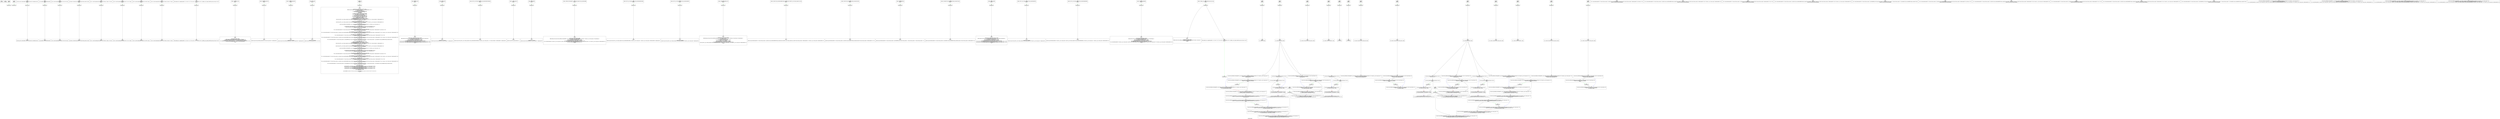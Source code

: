 digraph "constraint_graph" {
	label="constraint_graph";

	Node0x27abeb0 [shape=record,label="{0\n\<global\>\ni8* null\n\n}"];
	Node0x27ab8b0 [shape=record,label="{1\n\<global\>\ni8* undef\n\n}"];
	Node0x279d2f0 [shape=record,label="{2\n\<global\>\nOffset:0\n\n}"];
	Node0x279d2f0 -> Node0x27b4c00[color=green];
	Node0x27b4c00 [shape=record,label="{3\nanonymous ptr\n}"];
	Node0x27b4ee0 [shape=record,label="{4\n\<global\>\nOffset:0\n\n}"];
	Node0x27b4ee0 -> Node0x27ac820[color=green];
	Node0x27ac820 [shape=record,label="{5\nanonymous ptr\n}"];
	Node0x27b6060 [shape=record,label="{6\n\<global\>\n@_ZStL8__ioinit = internal global %\"class.std::ios_base::Init\" zeroinitializer, align 1\nOffset:0\n\n}"];
	Node0x27b6060 -> Node0x27b7580[color=green];
	Node0x27b7580 [shape=record,label="{7\nanonymous ptr\n}"];
	Node0x27b7580 -> Node0x27b0450;
	Node0x27b0450 [shape=record,label="{8\n\<global\>\n@_ZStL8__ioinit = internal global %\"class.std::ios_base::Init\" zeroinitializer, align 1\n\n}"];
	Node0x27b0610 [shape=record,label="{9\n\<global\>\n@__dso_handle = external hidden global i8\nOffset:0\n\n}"];
	Node0x27b0610 -> Node0x279c8c0[color=green];
	Node0x279c8c0 [shape=record,label="{10\nanonymous ptr\n}"];
	Node0x279c8c0 -> Node0x27bcd30;
	Node0x27bcd30 [shape=record,label="{11\n\<global\>\n@__dso_handle = external hidden global i8\n\n}"];
	Node0x27be320 [shape=record,label="{12\n\<global\>\n@.str = private unnamed_addr constant [2 x i8] c\"A\\00\", align 1\nOffset:0\n\n}"];
	Node0x27be320 -> Node0x27be4d0[color=green];
	Node0x27be4d0 [shape=record,label="{13\nanonymous ptr\n}"];
	Node0x27be4d0 -> Node0x27beab0;
	Node0x27beab0 [shape=record,label="{14\n\<global\>\n@.str = private unnamed_addr constant [2 x i8] c\"A\\00\", align 1\n\n}"];
	Node0x27bf090 [shape=record,label="{15\n\<global\>\n@_ZSt4cout = external dso_local global %\"class.std::basic_ostream\", align 8\nOffset:0\n\n}"];
	Node0x27bf090 -> Node0x27bf240[color=green];
	Node0x27bf240 [shape=record,label="{16\nanonymous ptr\n}"];
	Node0x27bf240 -> Node0x27c04a0;
	Node0x27c04a0 [shape=record,label="{17\n\<global\>\n@_ZSt4cout = external dso_local global %\"class.std::basic_ostream\", align 8\n\n}"];
	Node0x27c0a80 [shape=record,label="{18\n\<global\>\n@.str.1 = private unnamed_addr constant [18 x i8] c\"Person 1: Name = \\00\", align 1\nOffset:0\n\n}"];
	Node0x27c0a80 -> Node0x27c0c30[color=green];
	Node0x27c0c30 [shape=record,label="{19\nanonymous ptr\n}"];
	Node0x27c0c30 -> Node0x27c1210;
	Node0x27c1210 [shape=record,label="{20\n\<global\>\n@.str.1 = private unnamed_addr constant [18 x i8] c\"Person 1: Name = \\00\", align 1\n\n}"];
	Node0x27c17f0 [shape=record,label="{21\n\<global\>\n@.str.2 = private unnamed_addr constant [8 x i8] c\", ID = \\00\", align 1\nOffset:0\n\n}"];
	Node0x27c17f0 -> Node0x27c19a0[color=green];
	Node0x27c19a0 [shape=record,label="{22\nanonymous ptr\n}"];
	Node0x27c19a0 -> Node0x27c1f80;
	Node0x27c1f80 [shape=record,label="{23\n\<global\>\n@.str.2 = private unnamed_addr constant [8 x i8] c\", ID = \\00\", align 1\n\n}"];
	Node0x27c2560 [shape=record,label="{24\n\<global\>\n@.str.3 = private unnamed_addr constant [2 x i8] c\"B\\00\", align 1\nOffset:0\n\n}"];
	Node0x27c2560 -> Node0x27c2710[color=green];
	Node0x27c2710 [shape=record,label="{25\nanonymous ptr\n}"];
	Node0x27c2710 -> Node0x27c2cf0;
	Node0x27c2cf0 [shape=record,label="{26\n\<global\>\n@.str.3 = private unnamed_addr constant [2 x i8] c\"B\\00\", align 1\n\n}"];
	Node0x27c32d0 [shape=record,label="{27\n\<global\>\n@.str.4 = private unnamed_addr constant [18 x i8] c\"Person 2: Name = \\00\", align 1\nOffset:0\n\n}"];
	Node0x27c32d0 -> Node0x27c3480[color=green];
	Node0x27c3480 [shape=record,label="{28\nanonymous ptr\n}"];
	Node0x27c3480 -> Node0x27c3a60;
	Node0x27c3a60 [shape=record,label="{29\n\<global\>\n@.str.4 = private unnamed_addr constant [18 x i8] c\"Person 2: Name = \\00\", align 1\n\n}"];
	Node0x27c4040 [shape=record,label="{30\n\<global\>\n@llvm.global_ctors = appending global [1 x \{ i32, void ()*, i8* \}] [\{ i32, void ()*, i8* \} \{ i32 65535, void ()* @_GLOBAL__sub_I_zipper_directflow_person_struct.cpp, i8* null \}]\nOffset:0\n\n}"];
	Node0x27c4040 -> Node0x27c41f0[color=green];
	Node0x27c41f0 [shape=record,label="{31\nanonymous ptr\n}"];
	Node0x27c41f0 -> Node0x27c4a70;
	Node0x27c4a70 [shape=record,label="{32\n\<global\>\n@llvm.global_ctors = appending global [1 x \{ i32, void ()*, i8* \}] [\{ i32, void ()*, i8* \} \{ i32 65535, void ()* @_GLOBAL__sub_I_zipper_directflow_person_struct.cpp, i8* null \}]\n\n}"];
	Node0x27ab1d0 [shape=record,label="{33\n\<global\>__cxx_global_var_init\nOffset:0\n\n}"];
	Node0x27ab1d0 -> Node0x27ab380[color=green];
	Node0x27ab380 [shape=record,label="{34\nanonymous ptr\n}"];
	Node0x27ab380 -> Node0x27ac600;
	Node0x27ac600 [shape=record,label="{35\n\<global\>\n\n; Function Attrs: noinline uwtable\ndefine internal void @__cxx_global_var_init() #0 section \".text.startup\" \{\n  call void @_ZNSt8ios_base4InitC1Ev(%\"class.std::ios_base::Init\"* @_ZStL8__ioinit)\n  %1 = bitcast void (%\"class.std::ios_base::Init\"*)* @_ZNSt8ios_base4InitD1Ev to void (i8*)*\n  %2 = getelementptr inbounds %\"class.std::ios_base::Init\", %\"class.std::ios_base::Init\"* @_ZStL8__ioinit, i32 0, i32 0\n  %3 = call i32 @__cxa_atexit(void (i8*)* %1, i8* %2, i8* @__dso_handle) #3\n  ret void\n\}\n\n\n}"];
	Node0x27c7960 [shape=record,label="{36\n\<global\>_ZNSt8ios_base4InitC1Ev\nOffset:0\n\n}"];
	Node0x27c7960 -> Node0x27c7b10[color=green];
	Node0x27c7b10 [shape=record,label="{37\nanonymous ptr\n}"];
	Node0x27c7b10 -> Node0x27c80f0;
	Node0x27c80f0 [shape=record,label="{38\n\<global\>\n\ndeclare dso_local void @_ZNSt8ios_base4InitC1Ev(%\"class.std::ios_base::Init\"*) unnamed_addr #1\n\n\n}"];
	Node0x27c86d0 [shape=record,label="{39\n\<global\>_ZNSt8ios_base4InitD1Ev\nOffset:0\n\n}"];
	Node0x27c86d0 -> Node0x27c8880[color=green];
	Node0x27c8880 [shape=record,label="{40\nanonymous ptr\n}"];
	Node0x27c8880 -> Node0x27c8e60;
	Node0x27c8e60 [shape=record,label="{41\n\<global\>\n\n; Function Attrs: nounwind\ndeclare dso_local void @_ZNSt8ios_base4InitD1Ev(%\"class.std::ios_base::Init\"*) unnamed_addr #2\n\n\n}"];
	Node0x27c9440 [shape=record,label="{42\n\<global\>__cxa_atexit\nOffset:0\n\n}"];
	Node0x27c9440 -> Node0x27c95f0[color=green];
	Node0x27c95f0 [shape=record,label="{43\nanonymous ptr\n}"];
	Node0x27c95f0 -> Node0x27c9bd0;
	Node0x27c9bd0 [shape=record,label="{44\n\<global\>\n\n; Function Attrs: nounwind\ndeclare dso_local i32 @__cxa_atexit(void (i8*)*, i8*, i8*) #3\n\n\n}"];
	Node0x27ca1b0 [shape=record,label="{45\n\<global\>main\nOffset:0\n\n}"];
	Node0x27ca1b0 -> Node0x27ca360[color=green];
	Node0x27ca360 [shape=record,label="{46\nanonymous ptr\n}"];
	Node0x27ca360 -> Node0x27ca940;
	Node0x27ca940 [shape=record,label="{47\n\<global\>\n\n; Function Attrs: noinline norecurse optnone uwtable\ndefine dso_local i32 @main() #4 personality i8* bitcast (i32 (...)* @__gxx_personality_v0 to i8*) \{\n  %1 = alloca i32, align 4\n  %2 = alloca %struct.Person, align 8\n  %3 = alloca %\"class.std::__cxx11::basic_string\", align 8\n  %4 = alloca %\"class.std::allocator\", align 1\n  %5 = alloca i8*\n  %6 = alloca i32\n  %7 = alloca %\"class.std::__cxx11::basic_string\", align 8\n  %8 = alloca %\"class.std::__cxx11::basic_string\", align 8\n  %9 = alloca %struct.Person, align 8\n  %10 = alloca %\"class.std::__cxx11::basic_string\", align 8\n  %11 = alloca %\"class.std::allocator\", align 1\n  %12 = alloca %\"class.std::__cxx11::basic_string\", align 8\n  %13 = alloca %\"class.std::__cxx11::basic_string\", align 8\n  store i32 0, i32* %1, align 4\n  call void @_ZN6PersonC2Ev(%struct.Person* %2) #3\n  call void @_ZNSaIcEC1Ev(%\"class.std::allocator\"* %4) #3\n  %14 = getelementptr inbounds [2 x i8], [2 x i8]* @.str, i64 0, i64 0\n  invoke void @_ZNSt7__cxx1112basic_stringIcSt11char_traitsIcESaIcEEC1EPKcRKS3_(%\"class.std::__cxx11::basic_string\"* %3, i8* %14, %\"class.std::allocator\"* dereferenceable(1) %4)\n          to label %15 unwind label %aser.unreachable\n\n15:                                               ; preds = %0\n  call void @_ZNSaIcED1Ev(%\"class.std::allocator\"* %4) #3\n  invoke void @_ZNSt7__cxx1112basic_stringIcSt11char_traitsIcESaIcEEC1ERKS4_(%\"class.std::__cxx11::basic_string\"* %7, %\"class.std::__cxx11::basic_string\"* dereferenceable(32) %3)\n          to label %16 unwind label %aser.unreachable\n\n16:                                               ; preds = %15\n  invoke void @_ZN6Person7setNameENSt7__cxx1112basic_stringIcSt11char_traitsIcESaIcEEE(%struct.Person* %2, %\"class.std::__cxx11::basic_string\"* %7)\n          to label %17 unwind label %aser.unreachable\n\n17:                                               ; preds = %16\n  call void @_ZNSt7__cxx1112basic_stringIcSt11char_traitsIcESaIcEED1Ev(%\"class.std::__cxx11::basic_string\"* %7) #3\n  invoke void @_ZN6Person5getIDB5cxx11Ev(%\"class.std::__cxx11::basic_string\"* sret %8, %struct.Person* %2)\n          to label %18 unwind label %aser.unreachable\n\n18:                                               ; preds = %17\n  %19 = getelementptr inbounds [18 x i8], [18 x i8]* @.str.1, i64 0, i64 0\n  %20 = invoke dereferenceable(272) %\"class.std::basic_ostream\"* @_ZStlsISt11char_traitsIcEERSt13basic_ostreamIcT_ES5_PKc(%\"class.std::basic_ostream\"* dereferenceable(272) @_ZSt4cout, i8* %19)\n          to label %21 unwind label %aser.unreachable\n\n21:                                               ; preds = %18\n  %22 = getelementptr inbounds %struct.Person, %struct.Person* %2, i32 0, i32 0\n  %23 = invoke dereferenceable(272) %\"class.std::basic_ostream\"* @_ZStlsIcSt11char_traitsIcESaIcEERSt13basic_ostreamIT_T0_ES7_RKNSt7__cxx1112basic_stringIS4_S5_T1_EE(%\"class.std::basic_ostream\"* dereferenceable(272) %20, %\"class.std::__cxx11::basic_string\"* dereferenceable(32) %22)\n          to label %24 unwind label %aser.unreachable\n\n24:                                               ; preds = %21\n  %25 = getelementptr inbounds [8 x i8], [8 x i8]* @.str.2, i64 0, i64 0\n  %26 = invoke dereferenceable(272) %\"class.std::basic_ostream\"* @_ZStlsISt11char_traitsIcEERSt13basic_ostreamIcT_ES5_PKc(%\"class.std::basic_ostream\"* dereferenceable(272) %23, i8* %25)\n          to label %27 unwind label %aser.unreachable\n\n27:                                               ; preds = %24\n  %28 = invoke dereferenceable(272) %\"class.std::basic_ostream\"* @_ZStlsIcSt11char_traitsIcESaIcEERSt13basic_ostreamIT_T0_ES7_RKNSt7__cxx1112basic_stringIS4_S5_T1_EE(%\"class.std::basic_ostream\"* dereferenceable(272) %26, %\"class.std::__cxx11::basic_string\"* dereferenceable(32) %8)\n          to label %29 unwind label %aser.unreachable\n\n29:                                               ; preds = %27\n  %30 = invoke dereferenceable(272) %\"class.std::basic_ostream\"* @_ZNSolsEPFRSoS_E(%\"class.std::basic_ostream\"* %28, %\"class.std::basic_ostream\"* (%\"class.std::basic_ostream\"*)* @_ZSt4endlIcSt11char_traitsIcEERSt13basic_ostreamIT_T0_ES6_)\n          to label %31 unwind label %aser.unreachable\n\n31:                                               ; preds = %29\n  call void @_ZN6PersonC2Ev(%struct.Person* %9) #3\n  call void @_ZNSaIcEC1Ev(%\"class.std::allocator\"* %11) #3\n  %32 = getelementptr inbounds [2 x i8], [2 x i8]* @.str.3, i64 0, i64 0\n  invoke void @_ZNSt7__cxx1112basic_stringIcSt11char_traitsIcESaIcEEC1EPKcRKS3_(%\"class.std::__cxx11::basic_string\"* %10, i8* %32, %\"class.std::allocator\"* dereferenceable(1) %11)\n          to label %33 unwind label %aser.unreachable\n\n33:                                               ; preds = %31\n  call void @_ZNSaIcED1Ev(%\"class.std::allocator\"* %11) #3\n  invoke void @_ZNSt7__cxx1112basic_stringIcSt11char_traitsIcESaIcEEC1ERKS4_(%\"class.std::__cxx11::basic_string\"* %12, %\"class.std::__cxx11::basic_string\"* dereferenceable(32) %10)\n          to label %34 unwind label %aser.unreachable\n\n34:                                               ; preds = %33\n  invoke void @_ZN6Person7setNameENSt7__cxx1112basic_stringIcSt11char_traitsIcESaIcEEE(%struct.Person* %9, %\"class.std::__cxx11::basic_string\"* %12)\n          to label %35 unwind label %aser.unreachable\n\n35:                                               ; preds = %34\n  call void @_ZNSt7__cxx1112basic_stringIcSt11char_traitsIcESaIcEED1Ev(%\"class.std::__cxx11::basic_string\"* %12) #3\n  invoke void @_ZN6Person5getIDB5cxx11Ev(%\"class.std::__cxx11::basic_string\"* sret %13, %struct.Person* %9)\n          to label %36 unwind label %aser.unreachable\n\n36:                                               ; preds = %35\n  %37 = getelementptr inbounds [18 x i8], [18 x i8]* @.str.4, i64 0, i64 0\n  %38 = invoke dereferenceable(272) %\"class.std::basic_ostream\"* @_ZStlsISt11char_traitsIcEERSt13basic_ostreamIcT_ES5_PKc(%\"class.std::basic_ostream\"* dereferenceable(272) @_ZSt4cout, i8* %37)\n          to label %39 unwind label %aser.unreachable\n\n39:                                               ; preds = %36\n  %40 = getelementptr inbounds %struct.Person, %struct.Person* %9, i32 0, i32 0\n  %41 = invoke dereferenceable(272) %\"class.std::basic_ostream\"* @_ZStlsIcSt11char_traitsIcESaIcEERSt13basic_ostreamIT_T0_ES7_RKNSt7__cxx1112basic_stringIS4_S5_T1_EE(%\"class.std::basic_ostream\"* dereferenceable(272) %38, %\"class.std::__cxx11::basic_string\"* dereferenceable(32) %40)\n          to label %42 unwind label %aser.unreachable\n\n42:                                               ; preds = %39\n  %43 = getelementptr inbounds [8 x i8], [8 x i8]* @.str.2, i64 0, i64 0\n  %44 = invoke dereferenceable(272) %\"class.std::basic_ostream\"* @_ZStlsISt11char_traitsIcEERSt13basic_ostreamIcT_ES5_PKc(%\"class.std::basic_ostream\"* dereferenceable(272) %41, i8* %43)\n          to label %45 unwind label %aser.unreachable\n\n45:                                               ; preds = %42\n  %46 = invoke dereferenceable(272) %\"class.std::basic_ostream\"* @_ZStlsIcSt11char_traitsIcESaIcEERSt13basic_ostreamIT_T0_ES7_RKNSt7__cxx1112basic_stringIS4_S5_T1_EE(%\"class.std::basic_ostream\"* dereferenceable(272) %44, %\"class.std::__cxx11::basic_string\"* dereferenceable(32) %13)\n          to label %47 unwind label %aser.unreachable\n\n47:                                               ; preds = %45\n  %48 = invoke dereferenceable(272) %\"class.std::basic_ostream\"* @_ZNSolsEPFRSoS_E(%\"class.std::basic_ostream\"* %46, %\"class.std::basic_ostream\"* (%\"class.std::basic_ostream\"*)* @_ZSt4endlIcSt11char_traitsIcEERSt13basic_ostreamIT_T0_ES6_)\n          to label %49 unwind label %aser.unreachable\n\n49:                                               ; preds = %47\n  store i32 0, i32* %1, align 4\n  call void @_ZNSt7__cxx1112basic_stringIcSt11char_traitsIcESaIcEED1Ev(%\"class.std::__cxx11::basic_string\"* %13) #3\n  call void @_ZNSt7__cxx1112basic_stringIcSt11char_traitsIcESaIcEED1Ev(%\"class.std::__cxx11::basic_string\"* %10) #3\n  call void @_ZN6PersonD2Ev(%struct.Person* %9) #3\n  call void @_ZNSt7__cxx1112basic_stringIcSt11char_traitsIcESaIcEED1Ev(%\"class.std::__cxx11::basic_string\"* %8) #3\n  call void @_ZNSt7__cxx1112basic_stringIcSt11char_traitsIcESaIcEED1Ev(%\"class.std::__cxx11::basic_string\"* %3) #3\n  call void @_ZN6PersonD2Ev(%struct.Person* %2) #3\n  %50 = load i32, i32* %1, align 4\n  ret i32 %50\n\naser.unreachable:                                 ; preds = %47, %45, %42, %39, %36, %35, %34, %33, %31, %29, %27, %24, %21, %18, %17, %16, %15, %0\n  unreachable\n\}\n\n\n}"];
	Node0x27caf20 [shape=record,label="{48\n\<global\>_ZN6PersonC2Ev\nOffset:0\n\n}"];
	Node0x27caf20 -> Node0x27cb0d0[color=green];
	Node0x27cb0d0 [shape=record,label="{49\nanonymous ptr\n}"];
	Node0x27cb0d0 -> Node0x27cb6b0;
	Node0x27cb6b0 [shape=record,label="{50\n\<global\>\n\n; Function Attrs: noinline nounwind optnone uwtable\ndefine linkonce_odr dso_local void @_ZN6PersonC2Ev(%struct.Person*) unnamed_addr #5 comdat align 2 \{\n  %2 = alloca %struct.Person*, align 8\n  store %struct.Person* %0, %struct.Person** %2, align 8\n  %3 = load %struct.Person*, %struct.Person** %2, align 8\n  %4 = getelementptr inbounds %struct.Person, %struct.Person* %3, i32 0, i32 0\n  call void @_ZNSt7__cxx1112basic_stringIcSt11char_traitsIcESaIcEEC1Ev(%\"class.std::__cxx11::basic_string\"* %4) #3\n  %5 = getelementptr inbounds %struct.Person, %struct.Person* %3, i32 0, i32 1\n  call void @_ZNSt7__cxx1112basic_stringIcSt11char_traitsIcESaIcEEC1Ev(%\"class.std::__cxx11::basic_string\"* %5) #3\n  ret void\n\}\n\n\n}"];
	Node0x27cbc90 [shape=record,label="{51\n\<global\>_ZNSaIcEC1Ev\nOffset:0\n\n}"];
	Node0x27cbc90 -> Node0x27cbe40[color=green];
	Node0x27cbe40 [shape=record,label="{52\nanonymous ptr\n}"];
	Node0x27cbe40 -> Node0x27cc420;
	Node0x27cc420 [shape=record,label="{53\n\<global\>\n\n; Function Attrs: nounwind\ndeclare dso_local void @_ZNSaIcEC1Ev(%\"class.std::allocator\"*) unnamed_addr #2\n\n\n}"];
	Node0x27cca00 [shape=record,label="{54\n\<global\>_ZNSt7__cxx1112basic_stringIcSt11char_traitsIcESaIcEEC1EPKcRKS3_\nOffset:0\n\n}"];
	Node0x27cca00 -> Node0x27ccbb0[color=green];
	Node0x27ccbb0 [shape=record,label="{55\nanonymous ptr\n}"];
	Node0x27ccbb0 -> Node0x27cd430;
	Node0x27cd430 [shape=record,label="{56\n\<global\>\n\ndeclare dso_local void @_ZNSt7__cxx1112basic_stringIcSt11char_traitsIcESaIcEEC1EPKcRKS3_(%\"class.std::__cxx11::basic_string\"*, i8*, %\"class.std::allocator\"* dereferenceable(1)) unnamed_addr #1\n\n\n}"];
	Node0x27cda10 [shape=record,label="{57\n\<global\>__gxx_personality_v0\nOffset:0\n\n}"];
	Node0x27cda10 -> Node0x27cdbc0[color=green];
	Node0x27cdbc0 [shape=record,label="{58\nanonymous ptr\n}"];
	Node0x27cdbc0 -> Node0x27ce440;
	Node0x27ce440 [shape=record,label="{59\n\<global\>\n\ndeclare dso_local i32 @__gxx_personality_v0(...)\n\n\n}"];
	Node0x27cea20 [shape=record,label="{60\n\<global\>_ZNSaIcED1Ev\nOffset:0\n\n}"];
	Node0x27cea20 -> Node0x27cebd0[color=green];
	Node0x27cebd0 [shape=record,label="{61\nanonymous ptr\n}"];
	Node0x27cebd0 -> Node0x27cf450;
	Node0x27cf450 [shape=record,label="{62\n\<global\>\n\n; Function Attrs: nounwind\ndeclare dso_local void @_ZNSaIcED1Ev(%\"class.std::allocator\"*) unnamed_addr #2\n\n\n}"];
	Node0x27cfa30 [shape=record,label="{63\n\<global\>_ZN6Person7setNameENSt7__cxx1112basic_stringIcSt11char_traitsIcESaIcEEE\nOffset:0\n\n}"];
	Node0x27cfa30 -> Node0x27cfbe0[color=green];
	Node0x27cfbe0 [shape=record,label="{64\nanonymous ptr\n}"];
	Node0x27cfbe0 -> Node0x27ac0f0;
	Node0x27ac0f0 [shape=record,label="{65\n\<global\>\n\n; Function Attrs: noinline optnone uwtable\ndefine linkonce_odr dso_local void @_ZN6Person7setNameENSt7__cxx1112basic_stringIcSt11char_traitsIcESaIcEEE(%struct.Person*, %\"class.std::__cxx11::basic_string\"*) #6 comdat align 2 \{\n  %3 = alloca %struct.Person*, align 8\n  store %struct.Person* %0, %struct.Person** %3, align 8\n  %4 = load %struct.Person*, %struct.Person** %3, align 8\n  %5 = getelementptr inbounds %struct.Person, %struct.Person* %4, i32 0, i32 0\n  %6 = call dereferenceable(32) %\"class.std::__cxx11::basic_string\"* @_ZNSt7__cxx1112basic_stringIcSt11char_traitsIcESaIcEEaSERKS4_(%\"class.std::__cxx11::basic_string\"* %5, %\"class.std::__cxx11::basic_string\"* dereferenceable(32) %1)\n  call void @_ZN6Person8updateIDEv(%struct.Person* %4)\n  ret void\n\}\n\n\n}"];
	Node0x27ce1a0 [shape=record,label="{66\n\<global\>_ZNSt7__cxx1112basic_stringIcSt11char_traitsIcESaIcEEC1ERKS4_\nOffset:0\n\n}"];
	Node0x27ce1a0 -> Node0x27cf1b0[color=green];
	Node0x27cf1b0 [shape=record,label="{67\nanonymous ptr\n}"];
	Node0x27cf1b0 -> Node0x27c5290;
	Node0x27c5290 [shape=record,label="{68\n\<global\>\n\ndeclare dso_local void @_ZNSt7__cxx1112basic_stringIcSt11char_traitsIcESaIcEEC1ERKS4_(%\"class.std::__cxx11::basic_string\"*, %\"class.std::__cxx11::basic_string\"* dereferenceable(32)) unnamed_addr #1\n\n\n}"];
	Node0x27bfc30 [shape=record,label="{69\n\<global\>_ZNSt7__cxx1112basic_stringIcSt11char_traitsIcESaIcEED1Ev\nOffset:0\n\n}"];
	Node0x27bfc30 -> Node0x27bfde0[color=green];
	Node0x27bfde0 [shape=record,label="{70\nanonymous ptr\n}"];
	Node0x27bfde0 -> Node0x27c6af0;
	Node0x27c6af0 [shape=record,label="{71\n\<global\>\n\n; Function Attrs: nounwind\ndeclare dso_local void @_ZNSt7__cxx1112basic_stringIcSt11char_traitsIcESaIcEED1Ev(%\"class.std::__cxx11::basic_string\"*) unnamed_addr #2\n\n\n}"];
	Node0x27c70d0 [shape=record,label="{72\n\<global\>_ZN6Person5getIDB5cxx11Ev\nOffset:0\n\n}"];
	Node0x27c70d0 -> Node0x27c5450[color=green];
	Node0x27c5450 [shape=record,label="{73\nanonymous ptr\n}"];
	Node0x27c5450 -> Node0x27d48f0;
	Node0x27d48f0 [shape=record,label="{74\n\<global\>\n\n; Function Attrs: noinline optnone uwtable\ndefine linkonce_odr dso_local void @_ZN6Person5getIDB5cxx11Ev(%\"class.std::__cxx11::basic_string\"* noalias sret, %struct.Person*) #6 comdat align 2 \{\n  %3 = alloca i8*, align 8\n  %4 = alloca %struct.Person*, align 8\n  %5 = bitcast %\"class.std::__cxx11::basic_string\"* %0 to i8*\n  store i8* %5, i8** %3, align 8\n  store %struct.Person* %1, %struct.Person** %4, align 8\n  %6 = load %struct.Person*, %struct.Person** %4, align 8\n  %7 = getelementptr inbounds %struct.Person, %struct.Person* %6, i32 0, i32 1\n  call void @_ZNSt7__cxx1112basic_stringIcSt11char_traitsIcESaIcEEC1ERKS4_(%\"class.std::__cxx11::basic_string\"* %0, %\"class.std::__cxx11::basic_string\"* dereferenceable(32) %7)\n  ret void\n\}\n\n\n}"];
	Node0x27d4ed0 [shape=record,label="{75\n\<global\>_ZStlsIcSt11char_traitsIcESaIcEERSt13basic_ostreamIT_T0_ES7_RKNSt7__cxx1112basic_stringIS4_S5_T1_EE\nOffset:0\n\n}"];
	Node0x27d4ed0 -> Node0x27d5080[color=green];
	Node0x27d5080 [shape=record,label="{76\nanonymous ptr\n}"];
	Node0x27d5080 -> Node0x27d5660;
	Node0x27d5660 [shape=record,label="{77\n\<global\>\n\ndeclare dso_local dereferenceable(272) %\"class.std::basic_ostream\"* @_ZStlsIcSt11char_traitsIcESaIcEERSt13basic_ostreamIT_T0_ES7_RKNSt7__cxx1112basic_stringIS4_S5_T1_EE(%\"class.std::basic_ostream\"* dereferenceable(272), %\"class.std::__cxx11::basic_string\"* dereferenceable(32)) #1\n\n\n}"];
	Node0x27d5c40 [shape=record,label="{78\n\<global\>_ZStlsISt11char_traitsIcEERSt13basic_ostreamIcT_ES5_PKc\nOffset:0\n\n}"];
	Node0x27d5c40 -> Node0x27d5df0[color=green];
	Node0x27d5df0 [shape=record,label="{79\nanonymous ptr\n}"];
	Node0x27d5df0 -> Node0x27d63d0;
	Node0x27d63d0 [shape=record,label="{80\n\<global\>\n\ndeclare dso_local dereferenceable(272) %\"class.std::basic_ostream\"* @_ZStlsISt11char_traitsIcEERSt13basic_ostreamIcT_ES5_PKc(%\"class.std::basic_ostream\"* dereferenceable(272), i8*) #1\n\n\n}"];
	Node0x27d69b0 [shape=record,label="{81\n\<global\>_ZNSolsEPFRSoS_E\nOffset:0\n\n}"];
	Node0x27d69b0 -> Node0x27d6b60[color=green];
	Node0x27d6b60 [shape=record,label="{82\nanonymous ptr\n}"];
	Node0x27d6b60 -> Node0x27d7140;
	Node0x27d7140 [shape=record,label="{83\n\<global\>\n\ndeclare dso_local dereferenceable(272) %\"class.std::basic_ostream\"* @_ZNSolsEPFRSoS_E(%\"class.std::basic_ostream\"*, %\"class.std::basic_ostream\"* (%\"class.std::basic_ostream\"*)*) #1\n\n\n}"];
	Node0x27d7720 [shape=record,label="{84\n\<global\>_ZSt4endlIcSt11char_traitsIcEERSt13basic_ostreamIT_T0_ES6_\nOffset:0\n\n}"];
	Node0x27d7720 -> Node0x27d78d0[color=green];
	Node0x27d78d0 [shape=record,label="{85\nanonymous ptr\n}"];
	Node0x27d78d0 -> Node0x27d8150;
	Node0x27d8150 [shape=record,label="{86\n\<global\>\n\ndeclare dso_local dereferenceable(272) %\"class.std::basic_ostream\"* @_ZSt4endlIcSt11char_traitsIcEERSt13basic_ostreamIT_T0_ES6_(%\"class.std::basic_ostream\"* dereferenceable(272)) #1\n\n\n}"];
	Node0x27d8730 [shape=record,label="{87\n\<global\>_ZN6PersonD2Ev\nOffset:0\n\n}"];
	Node0x27d8730 -> Node0x27d88e0[color=green];
	Node0x27d88e0 [shape=record,label="{88\nanonymous ptr\n}"];
	Node0x27d88e0 -> Node0x27d9340;
	Node0x27d9340 [shape=record,label="{89\n\<global\>\n\n; Function Attrs: noinline nounwind optnone uwtable\ndefine linkonce_odr dso_local void @_ZN6PersonD2Ev(%struct.Person*) unnamed_addr #5 comdat align 2 \{\n  %2 = alloca %struct.Person*, align 8\n  store %struct.Person* %0, %struct.Person** %2, align 8\n  %3 = load %struct.Person*, %struct.Person** %2, align 8\n  %4 = getelementptr inbounds %struct.Person, %struct.Person* %3, i32 0, i32 1\n  call void @_ZNSt7__cxx1112basic_stringIcSt11char_traitsIcESaIcEED1Ev(%\"class.std::__cxx11::basic_string\"* %4) #3\n  %5 = getelementptr inbounds %struct.Person, %struct.Person* %3, i32 0, i32 0\n  call void @_ZNSt7__cxx1112basic_stringIcSt11char_traitsIcESaIcEED1Ev(%\"class.std::__cxx11::basic_string\"* %5) #3\n  ret void\n\}\n\n\n}"];
	Node0x27d9920 [shape=record,label="{90\n\<global\>_ZNSt7__cxx1112basic_stringIcSt11char_traitsIcESaIcEEC1Ev\nOffset:0\n\n}"];
	Node0x27d9920 -> Node0x27d9ad0[color=green];
	Node0x27d9ad0 [shape=record,label="{91\nanonymous ptr\n}"];
	Node0x27d9ad0 -> Node0x27da350;
	Node0x27da350 [shape=record,label="{92\n\<global\>\n\n; Function Attrs: nounwind\ndeclare dso_local void @_ZNSt7__cxx1112basic_stringIcSt11char_traitsIcESaIcEEC1Ev(%\"class.std::__cxx11::basic_string\"*) unnamed_addr #2\n\n\n}"];
	Node0x27da930 [shape=record,label="{93\n\<global\>_ZNSt7__cxx1112basic_stringIcSt11char_traitsIcESaIcEEaSERKS4_\nOffset:0\n\n}"];
	Node0x27da930 -> Node0x27daae0[color=green];
	Node0x27daae0 [shape=record,label="{94\nanonymous ptr\n}"];
	Node0x27daae0 -> Node0x27db360;
	Node0x27db360 [shape=record,label="{95\n\<global\>\n\ndeclare dso_local dereferenceable(32) %\"class.std::__cxx11::basic_string\"* @_ZNSt7__cxx1112basic_stringIcSt11char_traitsIcESaIcEEaSERKS4_(%\"class.std::__cxx11::basic_string\"*, %\"class.std::__cxx11::basic_string\"* dereferenceable(32)) #1\n\n\n}"];
	Node0x27db940 [shape=record,label="{96\n\<global\>_ZN6Person8updateIDEv\nOffset:0\n\n}"];
	Node0x27db940 -> Node0x27dbaf0[color=green];
	Node0x27dbaf0 [shape=record,label="{97\nanonymous ptr\n}"];
	Node0x27dbaf0 -> Node0x27dc370;
	Node0x27dc370 [shape=record,label="{98\n\<global\>\n\n; Function Attrs: noinline optnone uwtable\ndefine linkonce_odr dso_local void @_ZN6Person8updateIDEv(%struct.Person*) #6 comdat align 2 \{\n  %2 = alloca %struct.Person*, align 8\n  store %struct.Person* %0, %struct.Person** %2, align 8\n  %3 = load %struct.Person*, %struct.Person** %2, align 8\n  %4 = getelementptr inbounds %struct.Person, %struct.Person* %3, i32 0, i32 0\n  %5 = getelementptr inbounds %struct.Person, %struct.Person* %3, i32 0, i32 1\n  %6 = call dereferenceable(32) %\"class.std::__cxx11::basic_string\"* @_ZNSt7__cxx1112basic_stringIcSt11char_traitsIcESaIcEEaSERKS4_(%\"class.std::__cxx11::basic_string\"* %5, %\"class.std::__cxx11::basic_string\"* dereferenceable(32) %4)\n  ret void\n\}\n\n\n}"];
	Node0x27dc950 [shape=record,label="{99\n\<global\>_GLOBAL__sub_I_zipper_directflow_person_struct.cpp\nOffset:0\n\n}"];
	Node0x27dc950 -> Node0x27dcb00[color=green];
	Node0x27dcb00 [shape=record,label="{100\nanonymous ptr\n}"];
	Node0x27dcb00 -> Node0x27dd380;
	Node0x27dcb00 -> Node0x27dd960;
	Node0x27dd380 [shape=record,label="{101\n\<global\>\n\n; Function Attrs: noinline uwtable\ndefine internal void @_GLOBAL__sub_I_zipper_directflow_person_struct.cpp() #0 section \".text.startup\" \{\n  call void @__cxx_global_var_init()\n  ret void\n\}\n\n\n}"];
	Node0x27dd960 [shape=record,label="{102\n\<global\>\n@llvm.global_ctors = appending global [1 x \{ i32, void ()*, i8* \}] [\{ i32, void ()*, i8* \} \{ i32 65535, void ()* @_GLOBAL__sub_I_zipper_directflow_person_struct.cpp, i8* null \}]\nOffset:8\n\n}"];
	Node0x27dd960 -> Node0x27ddb10[color=green];
	Node0x27ddb10 [shape=record,label="{103\nanonymous ptr\n}"];
	Node0x27debb0 [shape=record,label="{104\n\<empty\>\nOffset:0\n\n}"];
	Node0x27debb0 -> Node0x27ded60[color=green];
	Node0x27ded60 [shape=record,label="{105\nanonymous ptr\n}"];
	Node0x27ded60 -> Node0x27df5e0;
	Node0x27df5e0 [shape=record,label="{106\n\<empty\>\n  %1 = alloca i32, align 4\n\n}"];
	Node0x27dfbc0 [shape=record,label="{107\n\<empty\>\nOffset:0\n\n}"];
	Node0x27dfbc0 -> Node0x27dfd70[color=green];
	Node0x27dfd70 [shape=record,label="{108\nanonymous ptr\n}"];
	Node0x27dfd70 -> Node0x27e05f0;
	Node0x27e05f0 [shape=record,label="{109\n\<empty\>\n  %2 = alloca %struct.Person, align 8\n\n}"];
	Node0x27e05f0 -> Node0x27f2d40;
	Node0x27e05f0 -> Node0x27f53e0;
	Node0x27e05f0 -> Node0x2805b70;
	Node0x27e05f0 -> Node0x27d3b00;
	Node0x27e0bd0 [shape=record,label="{110\n\<empty\>\nOffset:0\n\n}"];
	Node0x27e0bd0 -> Node0x27e0d80[color=green];
	Node0x27e0d80 [shape=record,label="{111\nanonymous ptr\n}"];
	Node0x27e0d80 -> Node0x27e1600;
	Node0x27e1600 [shape=record,label="{112\n\<empty\>\n  %3 = alloca %\"class.std::__cxx11::basic_string\", align 8\n\n}"];
	Node0x27e1be0 [shape=record,label="{113\n\<empty\>\nOffset:0\n\n}"];
	Node0x27e1be0 -> Node0x27e1d90[color=green];
	Node0x27e1d90 [shape=record,label="{114\nanonymous ptr\n}"];
	Node0x27e1d90 -> Node0x27e2610;
	Node0x27e2610 [shape=record,label="{115\n\<empty\>\n  %4 = alloca %\"class.std::allocator\", align 1\n\n}"];
	Node0x27e2bf0 [shape=record,label="{116\n\<empty\>\nOffset:0\n\n}"];
	Node0x27e2bf0 -> Node0x27e2da0[color=green];
	Node0x27e2da0 [shape=record,label="{117\nanonymous ptr\n}"];
	Node0x27e2da0 -> Node0x27e3620;
	Node0x27e3620 [shape=record,label="{118\n\<empty\>\n  %5 = alloca i8*\n\n}"];
	Node0x27e3c00 [shape=record,label="{119\n\<empty\>\nOffset:0\n\n}"];
	Node0x27e3c00 -> Node0x27e3db0[color=green];
	Node0x27e3db0 [shape=record,label="{120\nanonymous ptr\n}"];
	Node0x27e3db0 -> Node0x27e4630;
	Node0x27e4630 [shape=record,label="{121\n\<empty\>\n  %6 = alloca i32\n\n}"];
	Node0x27e4c10 [shape=record,label="{122\n\<empty\>\nOffset:0\n\n}"];
	Node0x27e4c10 -> Node0x27e4dc0[color=green];
	Node0x27e4dc0 [shape=record,label="{123\nanonymous ptr\n}"];
	Node0x27e4dc0 -> Node0x27e5640;
	Node0x27e5640 [shape=record,label="{124\n\<empty\>\n  %7 = alloca %\"class.std::__cxx11::basic_string\", align 8\n\n}"];
	Node0x27e5640 -> Node0x27f2f00;
	Node0x27e5c20 [shape=record,label="{125\n\<empty\>\nOffset:0\n\n}"];
	Node0x27e5c20 -> Node0x27e5dd0[color=green];
	Node0x27e5dd0 [shape=record,label="{126\nanonymous ptr\n}"];
	Node0x27e5dd0 -> Node0x27e6650;
	Node0x27e6650 [shape=record,label="{127\n\<empty\>\n  %8 = alloca %\"class.std::__cxx11::basic_string\", align 8\n\n}"];
	Node0x27e6650 -> Node0x27f5220;
	Node0x27e6c30 [shape=record,label="{128\n\<empty\>\nOffset:0\n\n}"];
	Node0x27e6c30 -> Node0x27d7eb0[color=green];
	Node0x27d7eb0 [shape=record,label="{129\nanonymous ptr\n}"];
	Node0x27d7eb0 -> Node0x27db0c0;
	Node0x27db0c0 [shape=record,label="{130\n\<empty\>\n  %9 = alloca %struct.Person, align 8\n\n}"];
	Node0x27db0c0 -> Node0x27f95f0;
	Node0x27db0c0 -> Node0x27fea00;
	Node0x27db0c0 -> Node0x2802fd0;
	Node0x27db0c0 -> Node0x27fc0c0;
	Node0x27de0f0 [shape=record,label="{131\n\<empty\>\nOffset:0\n\n}"];
	Node0x27de0f0 -> Node0x27df340[color=green];
	Node0x27df340 [shape=record,label="{132\nanonymous ptr\n}"];
	Node0x27df340 -> Node0x27e2370;
	Node0x27e2370 [shape=record,label="{133\n\<empty\>\n  %10 = alloca %\"class.std::__cxx11::basic_string\", align 8\n\n}"];
	Node0x27e53a0 [shape=record,label="{134\n\<empty\>\nOffset:0\n\n}"];
	Node0x27e53a0 -> Node0x27e63b0[color=green];
	Node0x27e63b0 [shape=record,label="{135\nanonymous ptr\n}"];
	Node0x27e63b0 -> Node0x27d01f0;
	Node0x27d01f0 [shape=record,label="{136\n\<empty\>\n  %11 = alloca %\"class.std::allocator\", align 1\n\n}"];
	Node0x27d0830 [shape=record,label="{137\n\<empty\>\nOffset:0\n\n}"];
	Node0x27d0830 -> Node0x27d09e0[color=green];
	Node0x27d09e0 [shape=record,label="{138\nanonymous ptr\n}"];
	Node0x27d09e0 -> Node0x27c5890;
	Node0x27c5890 [shape=record,label="{139\n\<empty\>\n  %12 = alloca %\"class.std::__cxx11::basic_string\", align 8\n\n}"];
	Node0x27c5890 -> Node0x27fc280;
	Node0x27c5ed0 [shape=record,label="{140\n\<empty\>\nOffset:0\n\n}"];
	Node0x27c5ed0 -> Node0x27c6080[color=green];
	Node0x27c6080 [shape=record,label="{141\nanonymous ptr\n}"];
	Node0x27c6080 -> Node0x27c6690;
	Node0x27c6690 [shape=record,label="{142\n\<empty\>\n  %13 = alloca %\"class.std::__cxx11::basic_string\", align 8\n\n}"];
	Node0x27c6690 -> Node0x27fe840;
	Node0x27d2460 [shape=record,label="{143\n\<empty\>\n  %20 = invoke dereferenceable(272) %\"class.std::basic_ostream\"* @_ZStlsISt11char_traitsIcEERSt13basic_ostreamIcT_ES5_PKc(%\"class.std::basic_ostream\"* dereferenceable(272) @_ZSt4cout, i8* %19)\n          to label %21 unwind label %aser.unreachable\n\n}"];
	Node0x27d2650 [shape=record,label="{144\n\<empty\>\n  %23 = invoke dereferenceable(272) %\"class.std::basic_ostream\"* @_ZStlsIcSt11char_traitsIcESaIcEERSt13basic_ostreamIT_T0_ES7_RKNSt7__cxx1112basic_stringIS4_S5_T1_EE(%\"class.std::basic_ostream\"* dereferenceable(272) %20, %\"class.std::__cxx11::basic_string\"* dereferenceable(32) %22)\n          to label %24 unwind label %aser.unreachable\n\n}"];
	Node0x27d2840 [shape=record,label="{145\n\<empty\>\n  %26 = invoke dereferenceable(272) %\"class.std::basic_ostream\"* @_ZStlsISt11char_traitsIcEERSt13basic_ostreamIcT_ES5_PKc(%\"class.std::basic_ostream\"* dereferenceable(272) %23, i8* %25)\n          to label %27 unwind label %aser.unreachable\n\n}"];
	Node0x27d2a30 [shape=record,label="{146\n\<empty\>\n  %28 = invoke dereferenceable(272) %\"class.std::basic_ostream\"* @_ZStlsIcSt11char_traitsIcESaIcEERSt13basic_ostreamIT_T0_ES7_RKNSt7__cxx1112basic_stringIS4_S5_T1_EE(%\"class.std::basic_ostream\"* dereferenceable(272) %26, %\"class.std::__cxx11::basic_string\"* dereferenceable(32) %8)\n          to label %29 unwind label %aser.unreachable\n\n}"];
	Node0x27d2c20 [shape=record,label="{147\n\<empty\>\n  %30 = invoke dereferenceable(272) %\"class.std::basic_ostream\"* @_ZNSolsEPFRSoS_E(%\"class.std::basic_ostream\"* %28, %\"class.std::basic_ostream\"* (%\"class.std::basic_ostream\"*)* @_ZSt4endlIcSt11char_traitsIcEERSt13basic_ostreamIT_T0_ES6_)\n          to label %31 unwind label %aser.unreachable\n\n}"];
	Node0x27d2e10 [shape=record,label="{148\n\<empty\>\n  %38 = invoke dereferenceable(272) %\"class.std::basic_ostream\"* @_ZStlsISt11char_traitsIcEERSt13basic_ostreamIcT_ES5_PKc(%\"class.std::basic_ostream\"* dereferenceable(272) @_ZSt4cout, i8* %37)\n          to label %39 unwind label %aser.unreachable\n\n}"];
	Node0x27d3000 [shape=record,label="{149\n\<empty\>\n  %41 = invoke dereferenceable(272) %\"class.std::basic_ostream\"* @_ZStlsIcSt11char_traitsIcESaIcEERSt13basic_ostreamIT_T0_ES7_RKNSt7__cxx1112basic_stringIS4_S5_T1_EE(%\"class.std::basic_ostream\"* dereferenceable(272) %38, %\"class.std::__cxx11::basic_string\"* dereferenceable(32) %40)\n          to label %42 unwind label %aser.unreachable\n\n}"];
	Node0x27d31f0 [shape=record,label="{150\n\<empty\>\n  %44 = invoke dereferenceable(272) %\"class.std::basic_ostream\"* @_ZStlsISt11char_traitsIcEERSt13basic_ostreamIcT_ES5_PKc(%\"class.std::basic_ostream\"* dereferenceable(272) %41, i8* %43)\n          to label %45 unwind label %aser.unreachable\n\n}"];
	Node0x27d33e0 [shape=record,label="{151\n\<empty\>\n  %46 = invoke dereferenceable(272) %\"class.std::basic_ostream\"* @_ZStlsIcSt11char_traitsIcESaIcEERSt13basic_ostreamIT_T0_ES7_RKNSt7__cxx1112basic_stringIS4_S5_T1_EE(%\"class.std::basic_ostream\"* dereferenceable(272) %44, %\"class.std::__cxx11::basic_string\"* dereferenceable(32) %13)\n          to label %47 unwind label %aser.unreachable\n\n}"];
	Node0x27d35d0 [shape=record,label="{152\n\<empty\>\n  %48 = invoke dereferenceable(272) %\"class.std::basic_ostream\"* @_ZNSolsEPFRSoS_E(%\"class.std::basic_ostream\"* %46, %\"class.std::basic_ostream\"* (%\"class.std::basic_ostream\"*)* @_ZSt4endlIcSt11char_traitsIcEERSt13basic_ostreamIT_T0_ES6_)\n          to label %49 unwind label %aser.unreachable\n\n}"];
	Node0x27d3b00 [shape=record,label="{153\n\<  call void @_ZN6PersonC2Ev(%struct.Person* %2) #3;\>\n%struct.Person* %0\n\n}"];
	Node0x27d3b00 -> Node0x27aca90;
	Node0x27d3b00 -> Node0x27d3f00[color=blue];
	Node0x27aca90 [shape=record,label="{154\n\<  call void @_ZN6PersonC2Ev(%struct.Person* %2) #3;\>\nOffset:0\n\n}"];
	Node0x27aca90 -> Node0x27acc40[color=green];
	Node0x27aca90 -> Node0x27d42d0;
	Node0x27acc40 [shape=record,label="{155\nanonymous ptr\n}"];
	Node0x27acc40 -> Node0x27d3f00;
	Node0x27d3f00 [shape=record,label="{156\n\<  call void @_ZN6PersonC2Ev(%struct.Person* %2) #3;\>\n  %2 = alloca %struct.Person*, align 8\n\n}"];
	Node0x27d3f00 -> Node0x27d42d0[color=red];
	Node0x27d42d0 [shape=record,label="{157\n\<  call void @_ZN6PersonC2Ev(%struct.Person* %2) #3;\>\n  %3 = load %struct.Person*, %struct.Person** %2, align 8\n\n}"];
	Node0x27d42d0 -> Node0x27f2140[color=purple];
	Node0x27f2140 [shape=record,label="{158\n\<  call void @_ZN6PersonC2Ev(%struct.Person* %2) #3;\>\n  %5 = getelementptr inbounds %struct.Person, %struct.Person* %3, i32 0, i32 1\n\n}"];
	Node0x27f2d40 [shape=record,label="{159\n\<  invoke void @_ZN6Person7setNameENSt7__cxx1112basic_stringIcSt11char_traitsIcESaIcEEE(%struct.Person* %2, %\"class.std::__cxx11::basic_string\"* %7)\n          to label %17 unwind label %aser.unreachable;\>\n%struct.Person* %0\n\n}"];
	Node0x27f2d40 -> Node0x27f30c0;
	Node0x27f2d40 -> Node0x27f3850[color=blue];
	Node0x27f2f00 [shape=record,label="{160\n\<  invoke void @_ZN6Person7setNameENSt7__cxx1112basic_stringIcSt11char_traitsIcESaIcEEE(%struct.Person* %2, %\"class.std::__cxx11::basic_string\"* %7)\n          to label %17 unwind label %aser.unreachable;\>\n%\"class.std::__cxx11::basic_string\"* %1\n\n}"];
	Node0x27f30c0 [shape=record,label="{161\n\<  invoke void @_ZN6Person7setNameENSt7__cxx1112basic_stringIcSt11char_traitsIcESaIcEEE(%struct.Person* %2, %\"class.std::__cxx11::basic_string\"* %7)\n          to label %17 unwind label %aser.unreachable;\>\nOffset:0\n\n}"];
	Node0x27f30c0 -> Node0x27f3270[color=green];
	Node0x27f30c0 -> Node0x27f4250;
	Node0x27f3270 [shape=record,label="{162\nanonymous ptr\n}"];
	Node0x27f3270 -> Node0x27f3850;
	Node0x27f3850 [shape=record,label="{163\n\<  invoke void @_ZN6Person7setNameENSt7__cxx1112basic_stringIcSt11char_traitsIcESaIcEEE(%struct.Person* %2, %\"class.std::__cxx11::basic_string\"* %7)\n          to label %17 unwind label %aser.unreachable;\>\n  %3 = alloca %struct.Person*, align 8\n\n}"];
	Node0x27f3850 -> Node0x27f4250[color=red];
	Node0x27f4250 [shape=record,label="{164\n\<  invoke void @_ZN6Person7setNameENSt7__cxx1112basic_stringIcSt11char_traitsIcESaIcEEE(%struct.Person* %2, %\"class.std::__cxx11::basic_string\"* %7)\n          to label %17 unwind label %aser.unreachable;\>\n  %4 = load %struct.Person*, %struct.Person** %3, align 8\n\n}"];
	Node0x27f4250 -> Node0x28086b0;
	Node0x27f4830 [shape=record,label="{165\n\<  invoke void @_ZN6Person7setNameENSt7__cxx1112basic_stringIcSt11char_traitsIcESaIcEEE(%struct.Person* %2, %\"class.std::__cxx11::basic_string\"* %7)\n          to label %17 unwind label %aser.unreachable;\>\n  %6 = call dereferenceable(32) %\"class.std::__cxx11::basic_string\"* @_ZNSt7__cxx1112basic_stringIcSt11char_traitsIcESaIcEEaSERKS4_(%\"class.std::__cxx11::basic_string\"* %5, %\"class.std::__cxx11::basic_string\"* dereferenceable(32) %1)\n\n}"];
	Node0x27f5220 [shape=record,label="{166\n\<  invoke void @_ZN6Person5getIDB5cxx11Ev(%\"class.std::__cxx11::basic_string\"* sret %8, %struct.Person* %2)\n          to label %18 unwind label %aser.unreachable;\>\n%\"class.std::__cxx11::basic_string\"* %0\n\n}"];
	Node0x27f5220 -> Node0x27f55a0;
	Node0x27f5220 -> Node0x27f5fd0[color=blue];
	Node0x27f53e0 [shape=record,label="{167\n\<  invoke void @_ZN6Person5getIDB5cxx11Ev(%\"class.std::__cxx11::basic_string\"* sret %8, %struct.Person* %2)\n          to label %18 unwind label %aser.unreachable;\>\n%struct.Person* %1\n\n}"];
	Node0x27f53e0 -> Node0x27f65b0;
	Node0x27f53e0 -> Node0x27f6fe0[color=blue];
	Node0x27f55a0 [shape=record,label="{168\n\<  invoke void @_ZN6Person5getIDB5cxx11Ev(%\"class.std::__cxx11::basic_string\"* sret %8, %struct.Person* %2)\n          to label %18 unwind label %aser.unreachable;\>\nOffset:0\n\n}"];
	Node0x27f55a0 -> Node0x27f5750[color=green];
	Node0x27f5750 [shape=record,label="{169\nanonymous ptr\n}"];
	Node0x27f5750 -> Node0x27f5fd0;
	Node0x27f5fd0 [shape=record,label="{170\n\<  invoke void @_ZN6Person5getIDB5cxx11Ev(%\"class.std::__cxx11::basic_string\"* sret %8, %struct.Person* %2)\n          to label %18 unwind label %aser.unreachable;\>\n  %3 = alloca i8*, align 8\n\n}"];
	Node0x27f65b0 [shape=record,label="{171\n\<  invoke void @_ZN6Person5getIDB5cxx11Ev(%\"class.std::__cxx11::basic_string\"* sret %8, %struct.Person* %2)\n          to label %18 unwind label %aser.unreachable;\>\nOffset:0\n\n}"];
	Node0x27f65b0 -> Node0x27f6760[color=green];
	Node0x27f65b0 -> Node0x27f7e00;
	Node0x27f6760 [shape=record,label="{172\nanonymous ptr\n}"];
	Node0x27f6760 -> Node0x27f6fe0;
	Node0x27f6fe0 [shape=record,label="{173\n\<  invoke void @_ZN6Person5getIDB5cxx11Ev(%\"class.std::__cxx11::basic_string\"* sret %8, %struct.Person* %2)\n          to label %18 unwind label %aser.unreachable;\>\n  %4 = alloca %struct.Person*, align 8\n\n}"];
	Node0x27f6fe0 -> Node0x27f7e00[color=red];
	Node0x27f7e00 [shape=record,label="{174\n\<  invoke void @_ZN6Person5getIDB5cxx11Ev(%\"class.std::__cxx11::basic_string\"* sret %8, %struct.Person* %2)\n          to label %18 unwind label %aser.unreachable;\>\n  %6 = load %struct.Person*, %struct.Person** %4, align 8\n\n}"];
	Node0x27f7e00 -> Node0x27f83e0[color=purple];
	Node0x27f83e0 [shape=record,label="{175\n\<  invoke void @_ZN6Person5getIDB5cxx11Ev(%\"class.std::__cxx11::basic_string\"* sret %8, %struct.Person* %2)\n          to label %18 unwind label %aser.unreachable;\>\n  %7 = getelementptr inbounds %struct.Person, %struct.Person* %6, i32 0, i32 1\n\n}"];
	Node0x27f95f0 [shape=record,label="{176\n\<  call void @_ZN6PersonC2Ev(%struct.Person* %9) #3;\>\n%struct.Person* %0\n\n}"];
	Node0x27f95f0 -> Node0x27f97b0;
	Node0x27f95f0 -> Node0x27fa1e0[color=blue];
	Node0x27f97b0 [shape=record,label="{177\n\<  call void @_ZN6PersonC2Ev(%struct.Person* %9) #3;\>\nOffset:0\n\n}"];
	Node0x27f97b0 -> Node0x27f9960[color=green];
	Node0x27f97b0 -> Node0x27fabe0;
	Node0x27f9960 [shape=record,label="{178\nanonymous ptr\n}"];
	Node0x27f9960 -> Node0x27fa1e0;
	Node0x27fa1e0 [shape=record,label="{179\n\<  call void @_ZN6PersonC2Ev(%struct.Person* %9) #3;\>\n  %2 = alloca %struct.Person*, align 8\n\n}"];
	Node0x27fa1e0 -> Node0x27fabe0[color=red];
	Node0x27fabe0 [shape=record,label="{180\n\<  call void @_ZN6PersonC2Ev(%struct.Person* %9) #3;\>\n  %3 = load %struct.Person*, %struct.Person** %2, align 8\n\n}"];
	Node0x27fabe0 -> Node0x27fb1c0[color=purple];
	Node0x27fb1c0 [shape=record,label="{181\n\<  call void @_ZN6PersonC2Ev(%struct.Person* %9) #3;\>\n  %5 = getelementptr inbounds %struct.Person, %struct.Person* %3, i32 0, i32 1\n\n}"];
	Node0x27fc0c0 [shape=record,label="{182\n\<  invoke void @_ZN6Person7setNameENSt7__cxx1112basic_stringIcSt11char_traitsIcESaIcEEE(%struct.Person* %9, %\"class.std::__cxx11::basic_string\"* %12)\n          to label %35 unwind label %aser.unreachable;\>\n%struct.Person* %0\n\n}"];
	Node0x27fc0c0 -> Node0x27fc440;
	Node0x27fc0c0 -> Node0x27fce70[color=blue];
	Node0x27fc280 [shape=record,label="{183\n\<  invoke void @_ZN6Person7setNameENSt7__cxx1112basic_stringIcSt11char_traitsIcESaIcEEE(%struct.Person* %9, %\"class.std::__cxx11::basic_string\"* %12)\n          to label %35 unwind label %aser.unreachable;\>\n%\"class.std::__cxx11::basic_string\"* %1\n\n}"];
	Node0x27fc440 [shape=record,label="{184\n\<  invoke void @_ZN6Person7setNameENSt7__cxx1112basic_stringIcSt11char_traitsIcESaIcEEE(%struct.Person* %9, %\"class.std::__cxx11::basic_string\"* %12)\n          to label %35 unwind label %aser.unreachable;\>\nOffset:0\n\n}"];
	Node0x27fc440 -> Node0x27fc5f0[color=green];
	Node0x27fc440 -> Node0x27fd870;
	Node0x27fc5f0 [shape=record,label="{185\nanonymous ptr\n}"];
	Node0x27fc5f0 -> Node0x27fce70;
	Node0x27fce70 [shape=record,label="{186\n\<  invoke void @_ZN6Person7setNameENSt7__cxx1112basic_stringIcSt11char_traitsIcESaIcEEE(%struct.Person* %9, %\"class.std::__cxx11::basic_string\"* %12)\n          to label %35 unwind label %aser.unreachable;\>\n  %3 = alloca %struct.Person*, align 8\n\n}"];
	Node0x27fce70 -> Node0x27fd870[color=red];
	Node0x27fd870 [shape=record,label="{187\n\<  invoke void @_ZN6Person7setNameENSt7__cxx1112basic_stringIcSt11char_traitsIcESaIcEEE(%struct.Person* %9, %\"class.std::__cxx11::basic_string\"* %12)\n          to label %35 unwind label %aser.unreachable;\>\n  %4 = load %struct.Person*, %struct.Person** %3, align 8\n\n}"];
	Node0x27fd870 -> Node0x280b7a0;
	Node0x27fde50 [shape=record,label="{188\n\<  invoke void @_ZN6Person7setNameENSt7__cxx1112basic_stringIcSt11char_traitsIcESaIcEEE(%struct.Person* %9, %\"class.std::__cxx11::basic_string\"* %12)\n          to label %35 unwind label %aser.unreachable;\>\n  %6 = call dereferenceable(32) %\"class.std::__cxx11::basic_string\"* @_ZNSt7__cxx1112basic_stringIcSt11char_traitsIcESaIcEEaSERKS4_(%\"class.std::__cxx11::basic_string\"* %5, %\"class.std::__cxx11::basic_string\"* dereferenceable(32) %1)\n\n}"];
	Node0x27fe840 [shape=record,label="{189\n\<  invoke void @_ZN6Person5getIDB5cxx11Ev(%\"class.std::__cxx11::basic_string\"* sret %13, %struct.Person* %9)\n          to label %36 unwind label %aser.unreachable;\>\n%\"class.std::__cxx11::basic_string\"* %0\n\n}"];
	Node0x27fe840 -> Node0x27febc0;
	Node0x27fe840 -> Node0x27ff5f0[color=blue];
	Node0x27fea00 [shape=record,label="{190\n\<  invoke void @_ZN6Person5getIDB5cxx11Ev(%\"class.std::__cxx11::basic_string\"* sret %13, %struct.Person* %9)\n          to label %36 unwind label %aser.unreachable;\>\n%struct.Person* %1\n\n}"];
	Node0x27fea00 -> Node0x27ffbd0;
	Node0x27fea00 -> Node0x2800600[color=blue];
	Node0x27febc0 [shape=record,label="{191\n\<  invoke void @_ZN6Person5getIDB5cxx11Ev(%\"class.std::__cxx11::basic_string\"* sret %13, %struct.Person* %9)\n          to label %36 unwind label %aser.unreachable;\>\nOffset:0\n\n}"];
	Node0x27febc0 -> Node0x27fed70[color=green];
	Node0x27fed70 [shape=record,label="{192\nanonymous ptr\n}"];
	Node0x27fed70 -> Node0x27ff5f0;
	Node0x27ff5f0 [shape=record,label="{193\n\<  invoke void @_ZN6Person5getIDB5cxx11Ev(%\"class.std::__cxx11::basic_string\"* sret %13, %struct.Person* %9)\n          to label %36 unwind label %aser.unreachable;\>\n  %3 = alloca i8*, align 8\n\n}"];
	Node0x27ffbd0 [shape=record,label="{194\n\<  invoke void @_ZN6Person5getIDB5cxx11Ev(%\"class.std::__cxx11::basic_string\"* sret %13, %struct.Person* %9)\n          to label %36 unwind label %aser.unreachable;\>\nOffset:0\n\n}"];
	Node0x27ffbd0 -> Node0x27ffd80[color=green];
	Node0x27ffbd0 -> Node0x2801420;
	Node0x27ffd80 [shape=record,label="{195\nanonymous ptr\n}"];
	Node0x27ffd80 -> Node0x2800600;
	Node0x2800600 [shape=record,label="{196\n\<  invoke void @_ZN6Person5getIDB5cxx11Ev(%\"class.std::__cxx11::basic_string\"* sret %13, %struct.Person* %9)\n          to label %36 unwind label %aser.unreachable;\>\n  %4 = alloca %struct.Person*, align 8\n\n}"];
	Node0x2800600 -> Node0x2801420[color=red];
	Node0x2801420 [shape=record,label="{197\n\<  invoke void @_ZN6Person5getIDB5cxx11Ev(%\"class.std::__cxx11::basic_string\"* sret %13, %struct.Person* %9)\n          to label %36 unwind label %aser.unreachable;\>\n  %6 = load %struct.Person*, %struct.Person** %4, align 8\n\n}"];
	Node0x2801420 -> Node0x2801a00[color=purple];
	Node0x2801a00 [shape=record,label="{198\n\<  invoke void @_ZN6Person5getIDB5cxx11Ev(%\"class.std::__cxx11::basic_string\"* sret %13, %struct.Person* %9)\n          to label %36 unwind label %aser.unreachable;\>\n  %7 = getelementptr inbounds %struct.Person, %struct.Person* %6, i32 0, i32 1\n\n}"];
	Node0x2802fd0 [shape=record,label="{199\n\<  call void @_ZN6PersonD2Ev(%struct.Person* %9) #3;\>\n%struct.Person* %0\n\n}"];
	Node0x2802fd0 -> Node0x2803190;
	Node0x2802fd0 -> Node0x2803bf0[color=blue];
	Node0x2803190 [shape=record,label="{200\n\<  call void @_ZN6PersonD2Ev(%struct.Person* %9) #3;\>\nOffset:0\n\n}"];
	Node0x2803190 -> Node0x2803340[color=green];
	Node0x2803190 -> Node0x2804620;
	Node0x2803340 [shape=record,label="{201\nanonymous ptr\n}"];
	Node0x2803340 -> Node0x2803bf0;
	Node0x2803bf0 [shape=record,label="{202\n\<  call void @_ZN6PersonD2Ev(%struct.Person* %9) #3;\>\n  %2 = alloca %struct.Person*, align 8\n\n}"];
	Node0x2803bf0 -> Node0x2804620[color=red];
	Node0x2804620 [shape=record,label="{203\n\<  call void @_ZN6PersonD2Ev(%struct.Person* %9) #3;\>\n  %3 = load %struct.Person*, %struct.Person** %2, align 8\n\n}"];
	Node0x2804620 -> Node0x2804c30[color=purple];
	Node0x2804c30 [shape=record,label="{204\n\<  call void @_ZN6PersonD2Ev(%struct.Person* %9) #3;\>\n  %4 = getelementptr inbounds %struct.Person, %struct.Person* %3, i32 0, i32 1\n\n}"];
	Node0x2805b70 [shape=record,label="{205\n\<  call void @_ZN6PersonD2Ev(%struct.Person* %2) #3;\>\n%struct.Person* %0\n\n}"];
	Node0x2805b70 -> Node0x2805d30;
	Node0x2805b70 -> Node0x2806790[color=blue];
	Node0x2805d30 [shape=record,label="{206\n\<  call void @_ZN6PersonD2Ev(%struct.Person* %2) #3;\>\nOffset:0\n\n}"];
	Node0x2805d30 -> Node0x2805ee0[color=green];
	Node0x2805d30 -> Node0x28071c0;
	Node0x2805ee0 [shape=record,label="{207\nanonymous ptr\n}"];
	Node0x2805ee0 -> Node0x2806790;
	Node0x2806790 [shape=record,label="{208\n\<  call void @_ZN6PersonD2Ev(%struct.Person* %2) #3;\>\n  %2 = alloca %struct.Person*, align 8\n\n}"];
	Node0x2806790 -> Node0x28071c0[color=red];
	Node0x28071c0 [shape=record,label="{209\n\<  call void @_ZN6PersonD2Ev(%struct.Person* %2) #3;\>\n  %3 = load %struct.Person*, %struct.Person** %2, align 8\n\n}"];
	Node0x28071c0 -> Node0x28077d0[color=purple];
	Node0x28077d0 [shape=record,label="{210\n\<  call void @_ZN6PersonD2Ev(%struct.Person* %2) #3;\>\n  %4 = getelementptr inbounds %struct.Person, %struct.Person* %3, i32 0, i32 1\n\n}"];
	Node0x28086b0 [shape=record,label="{211\n\<  invoke void @_ZN6Person7setNameENSt7__cxx1112basic_stringIcSt11char_traitsIcESaIcEEE(%struct.Person* %2, %\"class.std::__cxx11::basic_string\"* %7)\n          to label %17 unwind label %aser.unreachable;  call void @_ZN6Person8updateIDEv(%struct.Person* %4);\>\n%struct.Person* %0\n\n}"];
	Node0x28086b0 -> Node0x2808870;
	Node0x28086b0 -> Node0x28092d0[color=blue];
	Node0x2808870 [shape=record,label="{212\n\<  invoke void @_ZN6Person7setNameENSt7__cxx1112basic_stringIcSt11char_traitsIcESaIcEEE(%struct.Person* %2, %\"class.std::__cxx11::basic_string\"* %7)\n          to label %17 unwind label %aser.unreachable;  call void @_ZN6Person8updateIDEv(%struct.Person* %4);\>\nOffset:0\n\n}"];
	Node0x2808870 -> Node0x2808a20[color=green];
	Node0x2808870 -> Node0x2809d00;
	Node0x2808a20 [shape=record,label="{213\nanonymous ptr\n}"];
	Node0x2808a20 -> Node0x28092d0;
	Node0x28092d0 [shape=record,label="{214\n\<  invoke void @_ZN6Person7setNameENSt7__cxx1112basic_stringIcSt11char_traitsIcESaIcEEE(%struct.Person* %2, %\"class.std::__cxx11::basic_string\"* %7)\n          to label %17 unwind label %aser.unreachable;  call void @_ZN6Person8updateIDEv(%struct.Person* %4);\>\n  %2 = alloca %struct.Person*, align 8\n\n}"];
	Node0x28092d0 -> Node0x2809d00[color=red];
	Node0x2809d00 [shape=record,label="{215\n\<  invoke void @_ZN6Person7setNameENSt7__cxx1112basic_stringIcSt11char_traitsIcESaIcEEE(%struct.Person* %2, %\"class.std::__cxx11::basic_string\"* %7)\n          to label %17 unwind label %aser.unreachable;  call void @_ZN6Person8updateIDEv(%struct.Person* %4);\>\n  %3 = load %struct.Person*, %struct.Person** %2, align 8\n\n}"];
	Node0x2809d00 -> Node0x280a310[color=purple];
	Node0x280a310 [shape=record,label="{216\n\<  invoke void @_ZN6Person7setNameENSt7__cxx1112basic_stringIcSt11char_traitsIcESaIcEEE(%struct.Person* %2, %\"class.std::__cxx11::basic_string\"* %7)\n          to label %17 unwind label %aser.unreachable;  call void @_ZN6Person8updateIDEv(%struct.Person* %4);\>\n  %5 = getelementptr inbounds %struct.Person, %struct.Person* %3, i32 0, i32 1\n\n}"];
	Node0x280a920 [shape=record,label="{217\n\<  invoke void @_ZN6Person7setNameENSt7__cxx1112basic_stringIcSt11char_traitsIcESaIcEEE(%struct.Person* %2, %\"class.std::__cxx11::basic_string\"* %7)\n          to label %17 unwind label %aser.unreachable;  call void @_ZN6Person8updateIDEv(%struct.Person* %4);\>\n  %6 = call dereferenceable(32) %\"class.std::__cxx11::basic_string\"* @_ZNSt7__cxx1112basic_stringIcSt11char_traitsIcESaIcEEaSERKS4_(%\"class.std::__cxx11::basic_string\"* %5, %\"class.std::__cxx11::basic_string\"* dereferenceable(32) %4)\n\n}"];
	Node0x280b7a0 [shape=record,label="{218\n\<  invoke void @_ZN6Person7setNameENSt7__cxx1112basic_stringIcSt11char_traitsIcESaIcEEE(%struct.Person* %9, %\"class.std::__cxx11::basic_string\"* %12)\n          to label %35 unwind label %aser.unreachable;  call void @_ZN6Person8updateIDEv(%struct.Person* %4);\>\n%struct.Person* %0\n\n}"];
	Node0x280b7a0 -> Node0x280b960;
	Node0x280b7a0 -> Node0x280c3c0[color=blue];
	Node0x280b960 [shape=record,label="{219\n\<  invoke void @_ZN6Person7setNameENSt7__cxx1112basic_stringIcSt11char_traitsIcESaIcEEE(%struct.Person* %9, %\"class.std::__cxx11::basic_string\"* %12)\n          to label %35 unwind label %aser.unreachable;  call void @_ZN6Person8updateIDEv(%struct.Person* %4);\>\nOffset:0\n\n}"];
	Node0x280b960 -> Node0x280bb10[color=green];
	Node0x280b960 -> Node0x280cdf0;
	Node0x280bb10 [shape=record,label="{220\nanonymous ptr\n}"];
	Node0x280bb10 -> Node0x280c3c0;
	Node0x280c3c0 [shape=record,label="{221\n\<  invoke void @_ZN6Person7setNameENSt7__cxx1112basic_stringIcSt11char_traitsIcESaIcEEE(%struct.Person* %9, %\"class.std::__cxx11::basic_string\"* %12)\n          to label %35 unwind label %aser.unreachable;  call void @_ZN6Person8updateIDEv(%struct.Person* %4);\>\n  %2 = alloca %struct.Person*, align 8\n\n}"];
	Node0x280c3c0 -> Node0x280cdf0[color=red];
	Node0x280cdf0 [shape=record,label="{222\n\<  invoke void @_ZN6Person7setNameENSt7__cxx1112basic_stringIcSt11char_traitsIcESaIcEEE(%struct.Person* %9, %\"class.std::__cxx11::basic_string\"* %12)\n          to label %35 unwind label %aser.unreachable;  call void @_ZN6Person8updateIDEv(%struct.Person* %4);\>\n  %3 = load %struct.Person*, %struct.Person** %2, align 8\n\n}"];
	Node0x280cdf0 -> Node0x280d400[color=purple];
	Node0x280d400 [shape=record,label="{223\n\<  invoke void @_ZN6Person7setNameENSt7__cxx1112basic_stringIcSt11char_traitsIcESaIcEEE(%struct.Person* %9, %\"class.std::__cxx11::basic_string\"* %12)\n          to label %35 unwind label %aser.unreachable;  call void @_ZN6Person8updateIDEv(%struct.Person* %4);\>\n  %5 = getelementptr inbounds %struct.Person, %struct.Person* %3, i32 0, i32 1\n\n}"];
	Node0x280da10 [shape=record,label="{224\n\<  invoke void @_ZN6Person7setNameENSt7__cxx1112basic_stringIcSt11char_traitsIcESaIcEEE(%struct.Person* %9, %\"class.std::__cxx11::basic_string\"* %12)\n          to label %35 unwind label %aser.unreachable;  call void @_ZN6Person8updateIDEv(%struct.Person* %4);\>\n  %6 = call dereferenceable(32) %\"class.std::__cxx11::basic_string\"* @_ZNSt7__cxx1112basic_stringIcSt11char_traitsIcESaIcEEaSERKS4_(%\"class.std::__cxx11::basic_string\"* %5, %\"class.std::__cxx11::basic_string\"* dereferenceable(32) %4)\n\n}"];
	Node0x2826250 [shape=record,label="{225\n\<empty\>\nOffset:32\n\n}"];
	Node0x2826250 -> Node0x2826710[color=green];
	Node0x2826710 [shape=record,label="{226\nanonymous ptr\n}"];
	Node0x2826710 -> Node0x27f2140;
	Node0x2826710 -> Node0x28077d0;
	Node0x2826710 -> Node0x280a310;
	Node0x2826710 -> Node0x27f83e0;
	Node0x2829000 [shape=record,label="{227\n\<empty\>\nOffset:32\n\n}"];
	Node0x2829000 -> Node0x2828160[color=green];
	Node0x2828160 [shape=record,label="{228\nanonymous ptr\n}"];
	Node0x2828160 -> Node0x27fb1c0;
	Node0x2828160 -> Node0x2804c30;
	Node0x2828160 -> Node0x280d400;
	Node0x2828160 -> Node0x2801a00;
}
